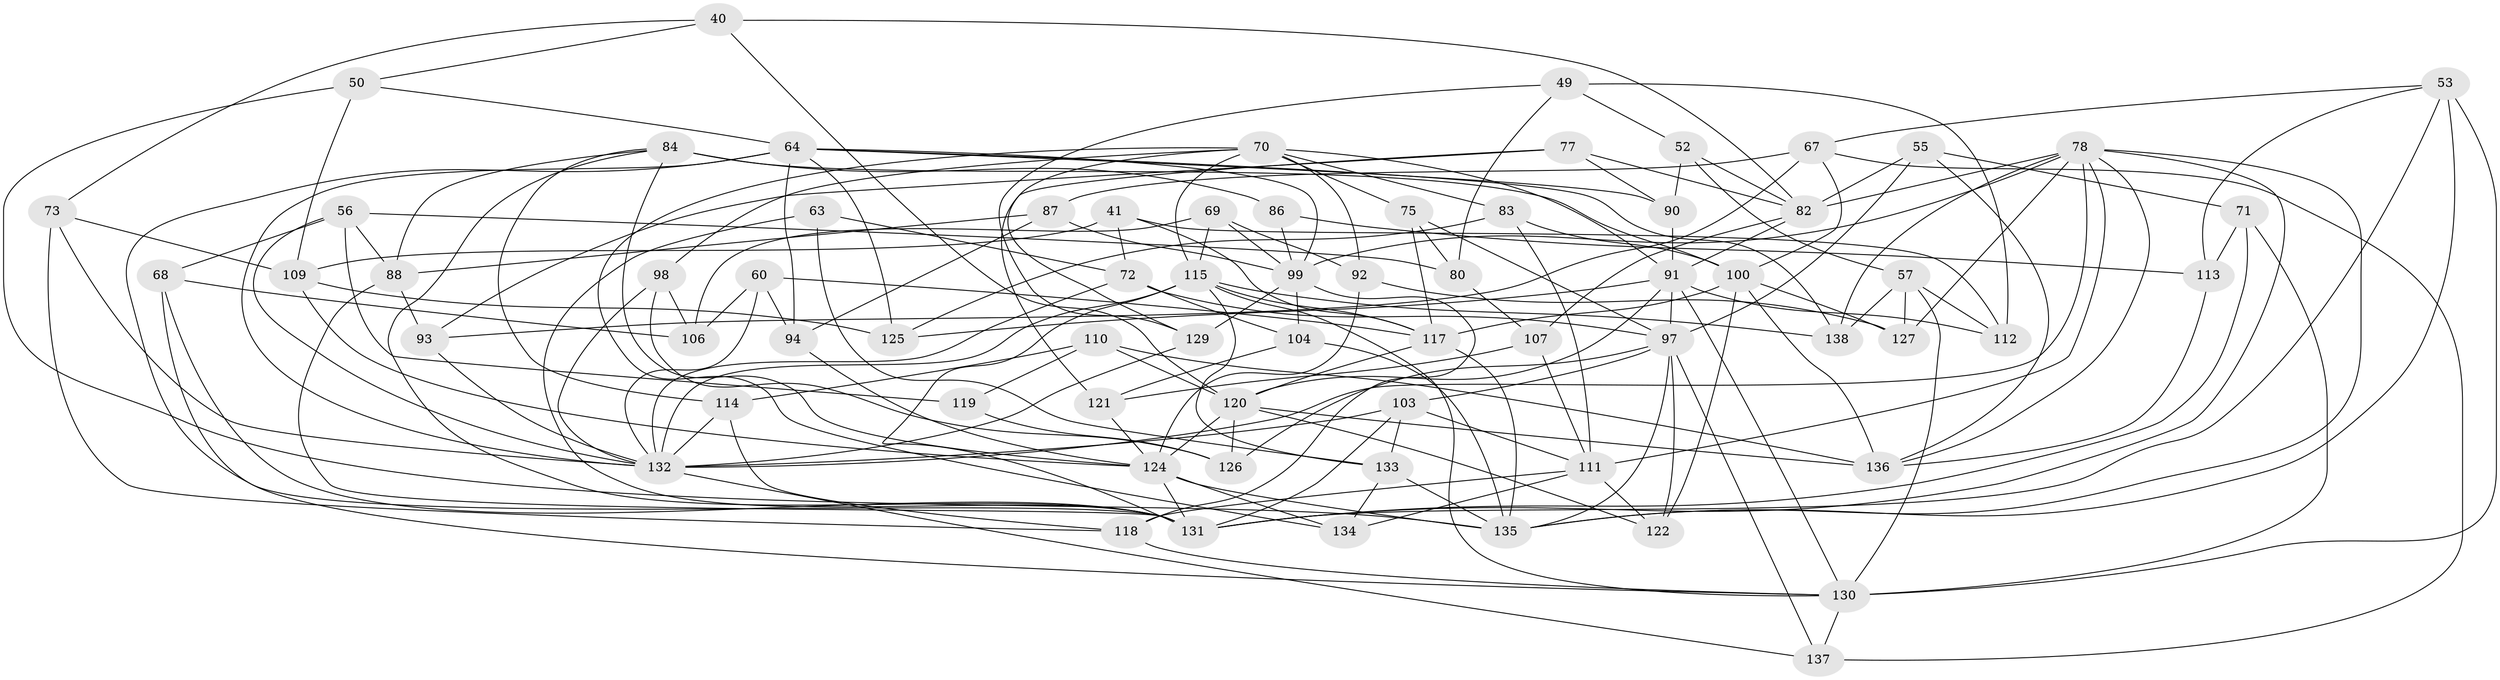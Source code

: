 // original degree distribution, {4: 1.0}
// Generated by graph-tools (version 1.1) at 2025/57/03/09/25 04:57:13]
// undirected, 69 vertices, 181 edges
graph export_dot {
graph [start="1"]
  node [color=gray90,style=filled];
  40;
  41 [super="+1"];
  49;
  50;
  52;
  53 [super="+48"];
  55;
  56 [super="+51"];
  57 [super="+54"];
  60;
  63;
  64 [super="+29+46"];
  67 [super="+62"];
  68;
  69;
  70 [super="+15+22"];
  71;
  72 [super="+3"];
  73;
  75;
  77;
  78 [super="+76"];
  80;
  82 [super="+18"];
  83;
  84 [super="+13"];
  86;
  87 [super="+34"];
  88 [super="+9"];
  90;
  91 [super="+65+74"];
  92;
  93;
  94;
  97 [super="+19+26+36"];
  98;
  99 [super="+25+35"];
  100 [super="+96"];
  103 [super="+59"];
  104;
  106;
  107;
  109 [super="+61"];
  110;
  111 [super="+105"];
  112;
  113;
  114;
  115 [super="+66+95"];
  117 [super="+42+81"];
  118 [super="+101"];
  119;
  120 [super="+16+43+102+79"];
  121;
  122;
  124 [super="+24+38+45"];
  125;
  126;
  127;
  129;
  130 [super="+14+108+30"];
  131 [super="+12+128"];
  132 [super="+37+116+58"];
  133 [super="+31"];
  134;
  135 [super="+10+47+123"];
  136 [super="+39+85"];
  137;
  138;
  40 -- 73;
  40 -- 50;
  40 -- 120;
  40 -- 82;
  41 -- 112;
  41 -- 72;
  41 -- 109 [weight=2];
  41 -- 117 [weight=2];
  49 -- 52;
  49 -- 112;
  49 -- 129;
  49 -- 80;
  50 -- 64;
  50 -- 109;
  50 -- 135;
  52 -- 90;
  52 -- 82;
  52 -- 57;
  53 -- 113;
  53 -- 67;
  53 -- 135 [weight=2];
  53 -- 131;
  53 -- 130;
  55 -- 82;
  55 -- 71;
  55 -- 97;
  55 -- 136;
  56 -- 68;
  56 -- 119 [weight=2];
  56 -- 80;
  56 -- 88;
  56 -- 132;
  57 -- 112;
  57 -- 138;
  57 -- 130 [weight=2];
  57 -- 127;
  60 -- 94;
  60 -- 106;
  60 -- 117;
  60 -- 132;
  63 -- 72 [weight=2];
  63 -- 133;
  63 -- 131;
  64 -- 99;
  64 -- 90;
  64 -- 138;
  64 -- 131;
  64 -- 125;
  64 -- 94;
  64 -- 132;
  67 -- 137;
  67 -- 93;
  67 -- 87 [weight=2];
  67 -- 100;
  68 -- 106;
  68 -- 131;
  68 -- 130;
  69 -- 106;
  69 -- 92;
  69 -- 115;
  69 -- 99;
  70 -- 115;
  70 -- 83;
  70 -- 129;
  70 -- 98;
  70 -- 75;
  70 -- 134;
  70 -- 92;
  70 -- 91;
  71 -- 113;
  71 -- 131;
  71 -- 130;
  72 -- 97;
  72 -- 104;
  72 -- 132;
  73 -- 118;
  73 -- 132;
  73 -- 109;
  75 -- 80;
  75 -- 97;
  75 -- 117;
  77 -- 121;
  77 -- 90;
  77 -- 93;
  77 -- 82;
  78 -- 135;
  78 -- 82 [weight=2];
  78 -- 111;
  78 -- 99;
  78 -- 131;
  78 -- 136;
  78 -- 138;
  78 -- 127;
  78 -- 132;
  80 -- 107;
  82 -- 107;
  82 -- 91;
  83 -- 125;
  83 -- 111;
  83 -- 100;
  84 -- 100 [weight=2];
  84 -- 88;
  84 -- 124;
  84 -- 114;
  84 -- 131;
  84 -- 86 [weight=2];
  86 -- 113;
  86 -- 99;
  87 -- 94;
  87 -- 88 [weight=2];
  87 -- 99;
  88 -- 93;
  88 -- 131;
  90 -- 91;
  91 -- 112;
  91 -- 97 [weight=2];
  91 -- 125;
  91 -- 130 [weight=2];
  91 -- 120;
  92 -- 127;
  92 -- 124;
  93 -- 132;
  94 -- 124;
  97 -- 122;
  97 -- 103;
  97 -- 137;
  97 -- 135;
  97 -- 126;
  98 -- 106;
  98 -- 126;
  98 -- 132;
  99 -- 129;
  99 -- 104;
  99 -- 118;
  100 -- 136 [weight=2];
  100 -- 122;
  100 -- 127;
  100 -- 117 [weight=2];
  103 -- 131 [weight=2];
  103 -- 111;
  103 -- 133;
  103 -- 132;
  104 -- 135;
  104 -- 121;
  107 -- 121;
  107 -- 111;
  109 -- 125;
  109 -- 124;
  110 -- 114;
  110 -- 119;
  110 -- 136;
  110 -- 120;
  111 -- 118 [weight=2];
  111 -- 134;
  111 -- 122;
  113 -- 136;
  114 -- 118;
  114 -- 132;
  115 -- 133;
  115 -- 138;
  115 -- 130;
  115 -- 132 [weight=2];
  115 -- 131;
  115 -- 117 [weight=2];
  117 -- 120 [weight=4];
  117 -- 135 [weight=2];
  118 -- 130;
  119 -- 126;
  120 -- 122;
  120 -- 126;
  120 -- 124;
  120 -- 136 [weight=2];
  121 -- 124;
  124 -- 134;
  124 -- 131;
  124 -- 135 [weight=2];
  129 -- 132;
  130 -- 137;
  132 -- 137;
  133 -- 135 [weight=2];
  133 -- 134;
}
